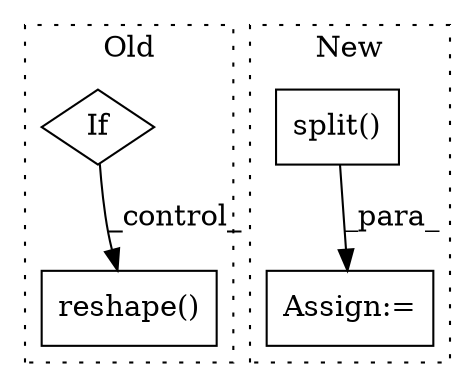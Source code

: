 digraph G {
subgraph cluster0 {
1 [label="reshape()" a="75" s="19388,19420" l="17,1" shape="box"];
4 [label="If" a="96" s="18503" l="3" shape="diamond"];
label = "Old";
style="dotted";
}
subgraph cluster1 {
2 [label="split()" a="75" s="18554,18609" l="12,1" shape="box"];
3 [label="Assign:=" a="68" s="19020" l="3" shape="box"];
label = "New";
style="dotted";
}
2 -> 3 [label="_para_"];
4 -> 1 [label="_control_"];
}